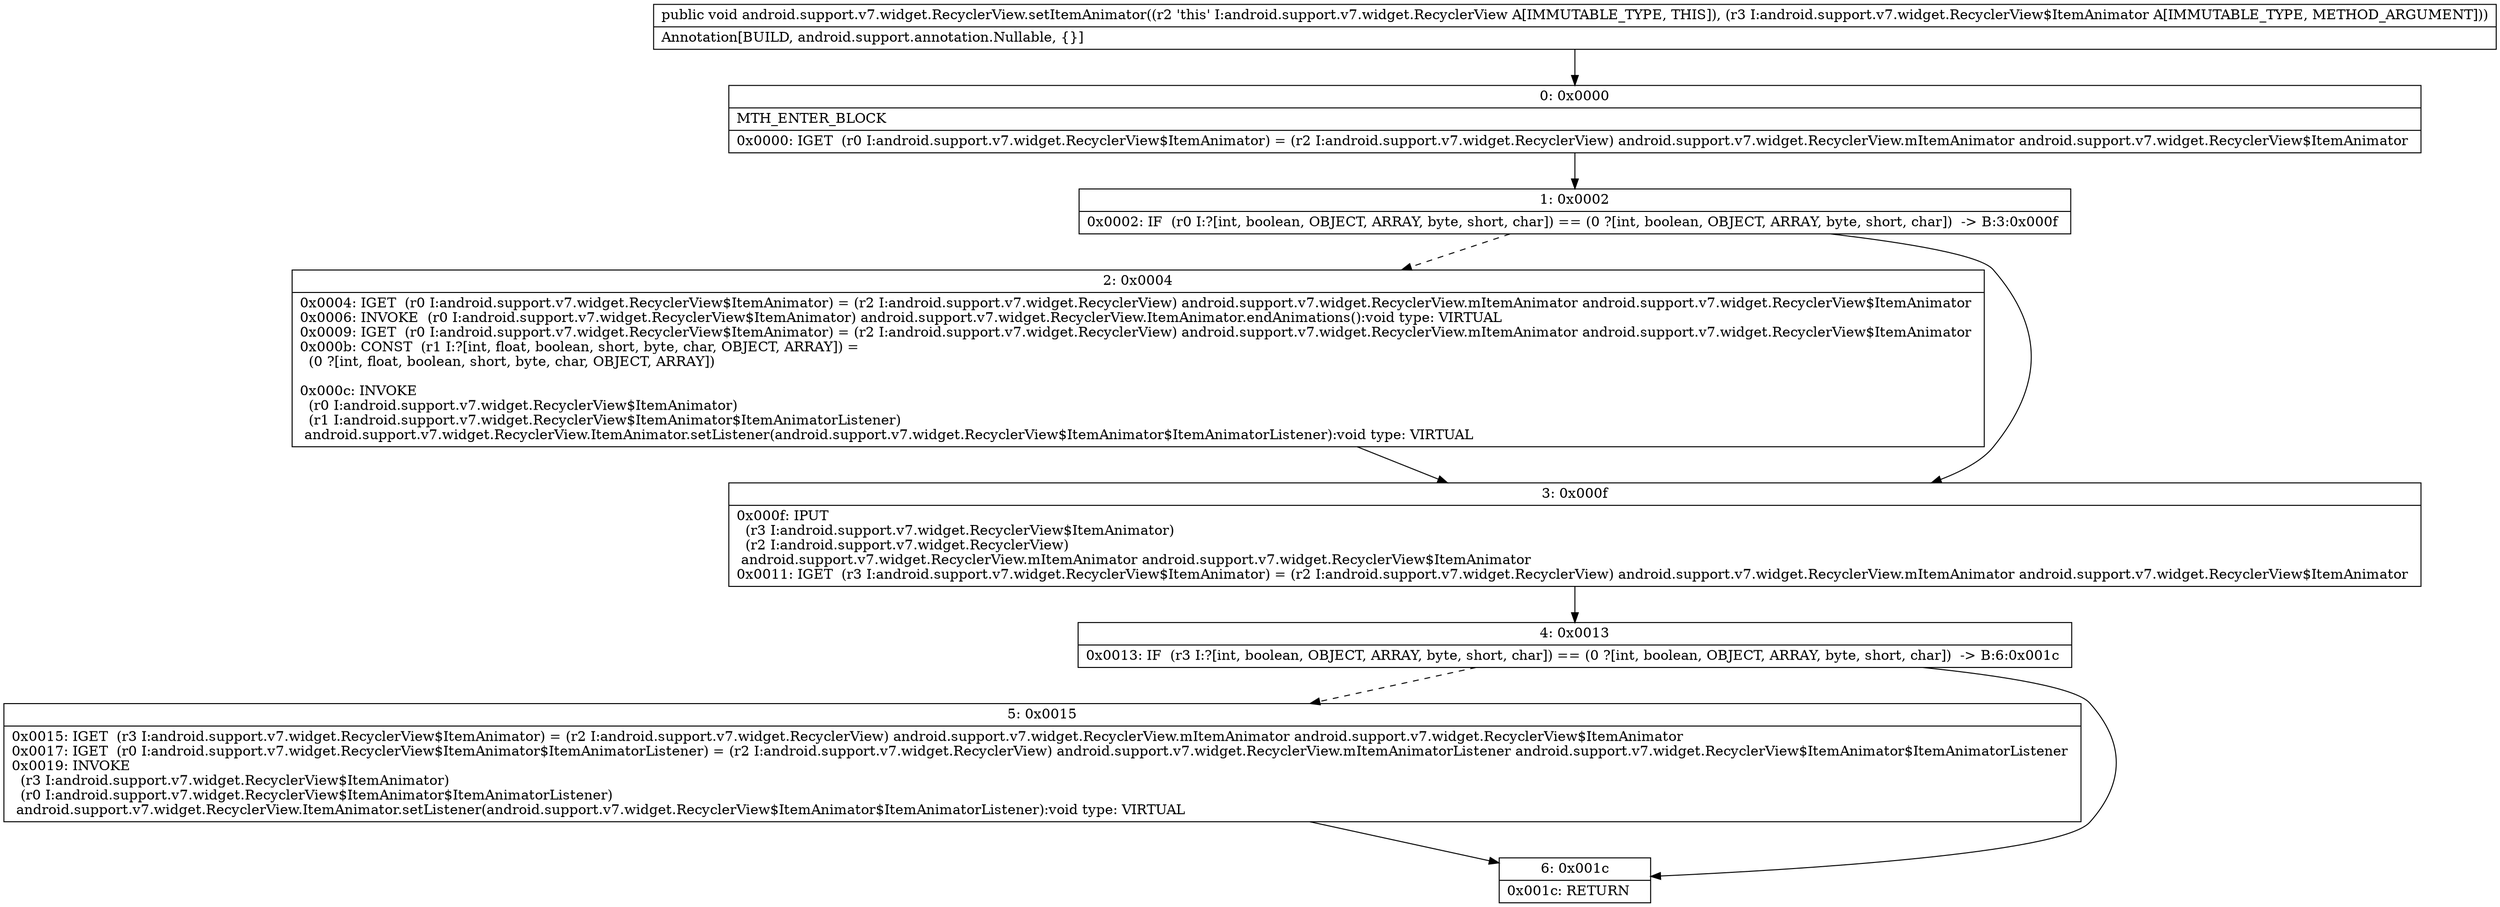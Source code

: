 digraph "CFG forandroid.support.v7.widget.RecyclerView.setItemAnimator(Landroid\/support\/v7\/widget\/RecyclerView$ItemAnimator;)V" {
Node_0 [shape=record,label="{0\:\ 0x0000|MTH_ENTER_BLOCK\l|0x0000: IGET  (r0 I:android.support.v7.widget.RecyclerView$ItemAnimator) = (r2 I:android.support.v7.widget.RecyclerView) android.support.v7.widget.RecyclerView.mItemAnimator android.support.v7.widget.RecyclerView$ItemAnimator \l}"];
Node_1 [shape=record,label="{1\:\ 0x0002|0x0002: IF  (r0 I:?[int, boolean, OBJECT, ARRAY, byte, short, char]) == (0 ?[int, boolean, OBJECT, ARRAY, byte, short, char])  \-\> B:3:0x000f \l}"];
Node_2 [shape=record,label="{2\:\ 0x0004|0x0004: IGET  (r0 I:android.support.v7.widget.RecyclerView$ItemAnimator) = (r2 I:android.support.v7.widget.RecyclerView) android.support.v7.widget.RecyclerView.mItemAnimator android.support.v7.widget.RecyclerView$ItemAnimator \l0x0006: INVOKE  (r0 I:android.support.v7.widget.RecyclerView$ItemAnimator) android.support.v7.widget.RecyclerView.ItemAnimator.endAnimations():void type: VIRTUAL \l0x0009: IGET  (r0 I:android.support.v7.widget.RecyclerView$ItemAnimator) = (r2 I:android.support.v7.widget.RecyclerView) android.support.v7.widget.RecyclerView.mItemAnimator android.support.v7.widget.RecyclerView$ItemAnimator \l0x000b: CONST  (r1 I:?[int, float, boolean, short, byte, char, OBJECT, ARRAY]) = \l  (0 ?[int, float, boolean, short, byte, char, OBJECT, ARRAY])\l \l0x000c: INVOKE  \l  (r0 I:android.support.v7.widget.RecyclerView$ItemAnimator)\l  (r1 I:android.support.v7.widget.RecyclerView$ItemAnimator$ItemAnimatorListener)\l android.support.v7.widget.RecyclerView.ItemAnimator.setListener(android.support.v7.widget.RecyclerView$ItemAnimator$ItemAnimatorListener):void type: VIRTUAL \l}"];
Node_3 [shape=record,label="{3\:\ 0x000f|0x000f: IPUT  \l  (r3 I:android.support.v7.widget.RecyclerView$ItemAnimator)\l  (r2 I:android.support.v7.widget.RecyclerView)\l android.support.v7.widget.RecyclerView.mItemAnimator android.support.v7.widget.RecyclerView$ItemAnimator \l0x0011: IGET  (r3 I:android.support.v7.widget.RecyclerView$ItemAnimator) = (r2 I:android.support.v7.widget.RecyclerView) android.support.v7.widget.RecyclerView.mItemAnimator android.support.v7.widget.RecyclerView$ItemAnimator \l}"];
Node_4 [shape=record,label="{4\:\ 0x0013|0x0013: IF  (r3 I:?[int, boolean, OBJECT, ARRAY, byte, short, char]) == (0 ?[int, boolean, OBJECT, ARRAY, byte, short, char])  \-\> B:6:0x001c \l}"];
Node_5 [shape=record,label="{5\:\ 0x0015|0x0015: IGET  (r3 I:android.support.v7.widget.RecyclerView$ItemAnimator) = (r2 I:android.support.v7.widget.RecyclerView) android.support.v7.widget.RecyclerView.mItemAnimator android.support.v7.widget.RecyclerView$ItemAnimator \l0x0017: IGET  (r0 I:android.support.v7.widget.RecyclerView$ItemAnimator$ItemAnimatorListener) = (r2 I:android.support.v7.widget.RecyclerView) android.support.v7.widget.RecyclerView.mItemAnimatorListener android.support.v7.widget.RecyclerView$ItemAnimator$ItemAnimatorListener \l0x0019: INVOKE  \l  (r3 I:android.support.v7.widget.RecyclerView$ItemAnimator)\l  (r0 I:android.support.v7.widget.RecyclerView$ItemAnimator$ItemAnimatorListener)\l android.support.v7.widget.RecyclerView.ItemAnimator.setListener(android.support.v7.widget.RecyclerView$ItemAnimator$ItemAnimatorListener):void type: VIRTUAL \l}"];
Node_6 [shape=record,label="{6\:\ 0x001c|0x001c: RETURN   \l}"];
MethodNode[shape=record,label="{public void android.support.v7.widget.RecyclerView.setItemAnimator((r2 'this' I:android.support.v7.widget.RecyclerView A[IMMUTABLE_TYPE, THIS]), (r3 I:android.support.v7.widget.RecyclerView$ItemAnimator A[IMMUTABLE_TYPE, METHOD_ARGUMENT]))  | Annotation[BUILD, android.support.annotation.Nullable, \{\}]\l}"];
MethodNode -> Node_0;
Node_0 -> Node_1;
Node_1 -> Node_2[style=dashed];
Node_1 -> Node_3;
Node_2 -> Node_3;
Node_3 -> Node_4;
Node_4 -> Node_5[style=dashed];
Node_4 -> Node_6;
Node_5 -> Node_6;
}

